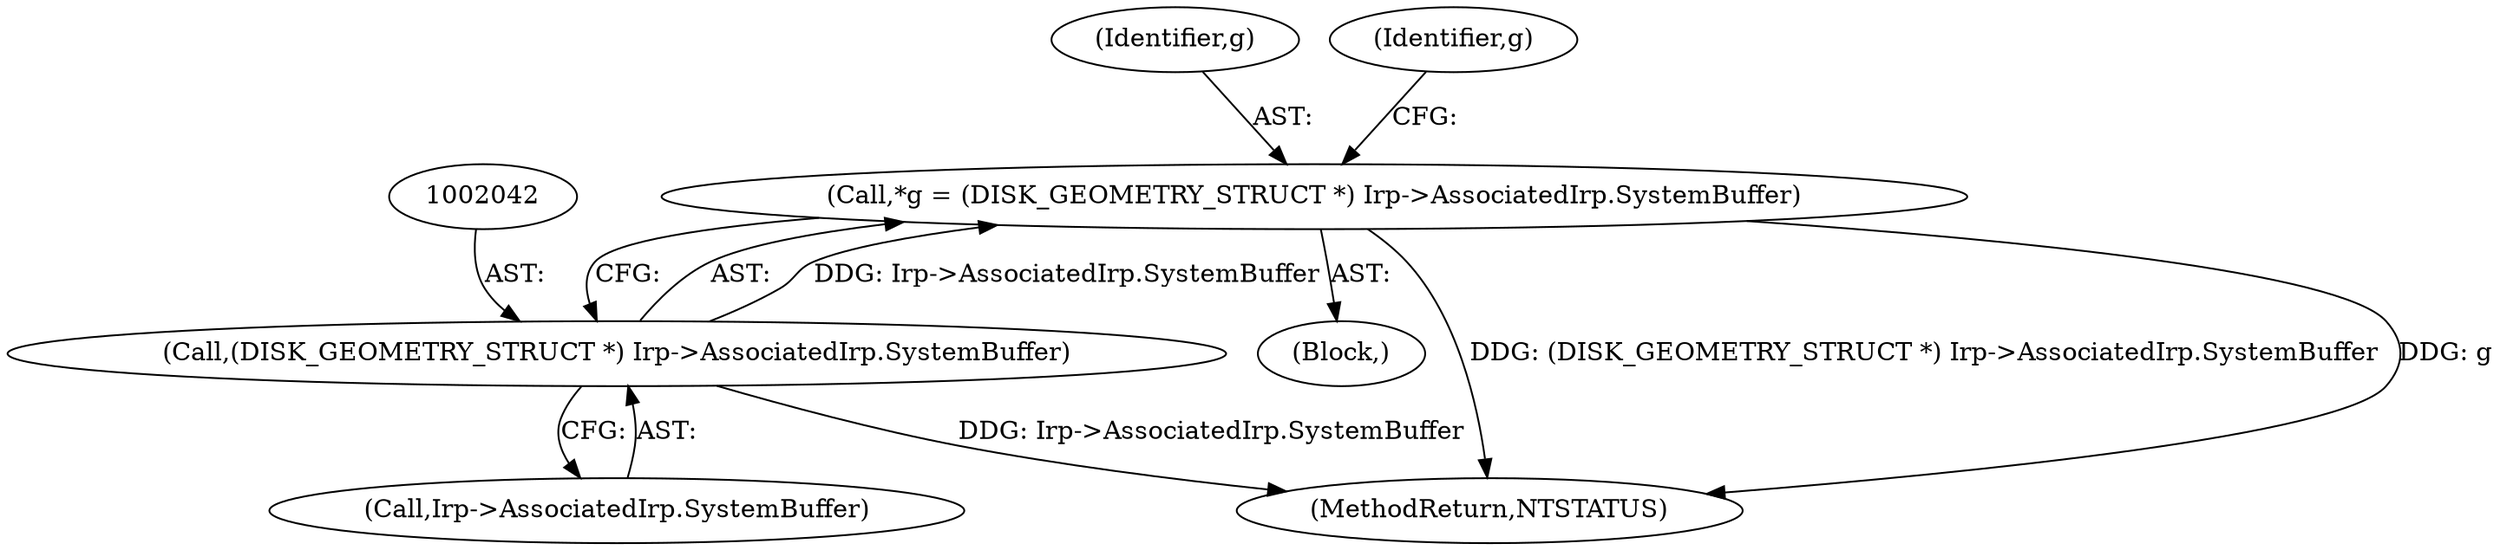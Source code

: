digraph "0_VeraCrypt_f30f9339c9a0b9bbcc6f5ad38804af39db1f479e@pointer" {
"1002039" [label="(Call,*g = (DISK_GEOMETRY_STRUCT *) Irp->AssociatedIrp.SystemBuffer)"];
"1002041" [label="(Call,(DISK_GEOMETRY_STRUCT *) Irp->AssociatedIrp.SystemBuffer)"];
"1002043" [label="(Call,Irp->AssociatedIrp.SystemBuffer)"];
"1002041" [label="(Call,(DISK_GEOMETRY_STRUCT *) Irp->AssociatedIrp.SystemBuffer)"];
"1002037" [label="(Block,)"];
"1003200" [label="(MethodReturn,NTSTATUS)"];
"1002039" [label="(Call,*g = (DISK_GEOMETRY_STRUCT *) Irp->AssociatedIrp.SystemBuffer)"];
"1002040" [label="(Identifier,g)"];
"1002052" [label="(Identifier,g)"];
"1002039" -> "1002037"  [label="AST: "];
"1002039" -> "1002041"  [label="CFG: "];
"1002040" -> "1002039"  [label="AST: "];
"1002041" -> "1002039"  [label="AST: "];
"1002052" -> "1002039"  [label="CFG: "];
"1002039" -> "1003200"  [label="DDG: (DISK_GEOMETRY_STRUCT *) Irp->AssociatedIrp.SystemBuffer"];
"1002039" -> "1003200"  [label="DDG: g"];
"1002041" -> "1002039"  [label="DDG: Irp->AssociatedIrp.SystemBuffer"];
"1002041" -> "1002043"  [label="CFG: "];
"1002042" -> "1002041"  [label="AST: "];
"1002043" -> "1002041"  [label="AST: "];
"1002041" -> "1003200"  [label="DDG: Irp->AssociatedIrp.SystemBuffer"];
}
